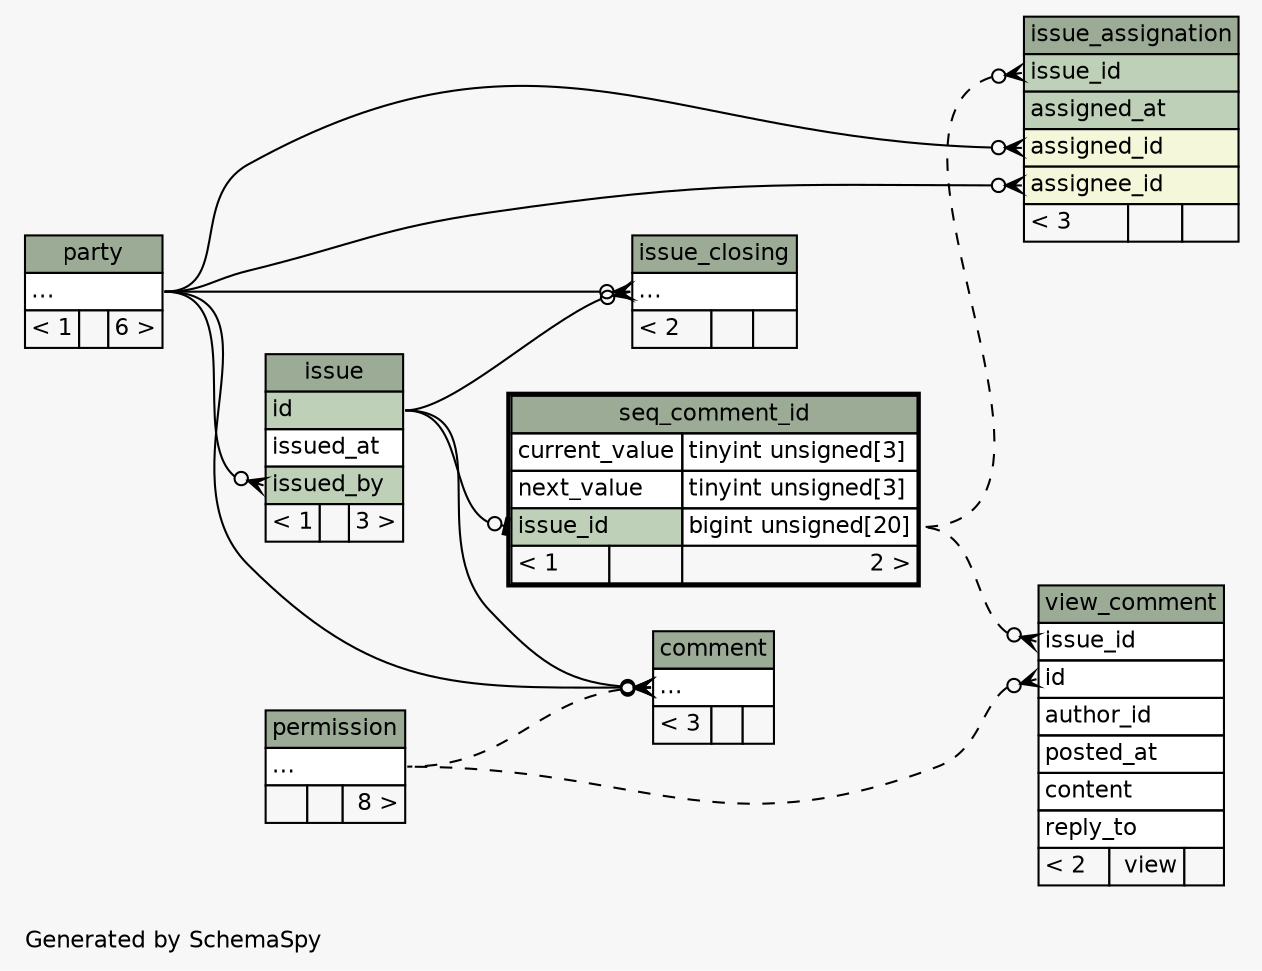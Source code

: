 // dot 2.38.0 on Linux 3.19.0-18-generic
// SchemaSpy rev 590
digraph "impliedTwoDegreesRelationshipsDiagram" {
  graph [
    rankdir="RL"
    bgcolor="#f7f7f7"
    label="\nGenerated by SchemaSpy"
    labeljust="l"
    nodesep="0.18"
    ranksep="0.46"
    fontname="Helvetica"
    fontsize="11"
  ];
  node [
    fontname="Helvetica"
    fontsize="11"
    shape="plaintext"
  ];
  edge [
    arrowsize="0.8"
  ];
  "comment":"elipses":w -> "party":"elipses":e [arrowhead=none dir=back arrowtail=crowodot];
  "comment":"elipses":w -> "permission":"elipses":e [arrowhead=none dir=back arrowtail=crowodot style=dashed];
  "comment":"elipses":w -> "issue":"id":e [arrowhead=none dir=back arrowtail=crowodot];
  "issue":"issued_by":w -> "party":"elipses":e [arrowhead=none dir=back arrowtail=crowodot];
  "issue_assignation":"assigned_id":w -> "party":"elipses":e [arrowhead=none dir=back arrowtail=crowodot];
  "issue_assignation":"assignee_id":w -> "party":"elipses":e [arrowhead=none dir=back arrowtail=crowodot];
  "issue_assignation":"issue_id":w -> "seq_comment_id":"issue_id.type":e [arrowhead=none dir=back arrowtail=crowodot style=dashed];
  "issue_closing":"elipses":w -> "party":"elipses":e [arrowhead=none dir=back arrowtail=crowodot];
  "issue_closing":"elipses":w -> "issue":"id":e [arrowhead=none dir=back arrowtail=crowodot];
  "seq_comment_id":"issue_id":w -> "issue":"id":e [arrowhead=none dir=back arrowtail=teeodot];
  "view_comment":"id":w -> "permission":"elipses":e [arrowhead=none dir=back arrowtail=crowodot style=dashed];
  "view_comment":"issue_id":w -> "seq_comment_id":"issue_id.type":e [arrowhead=none dir=back arrowtail=crowodot style=dashed];
  "comment" [
    label=<
    <TABLE BORDER="0" CELLBORDER="1" CELLSPACING="0" BGCOLOR="#ffffff">
      <TR><TD COLSPAN="3" BGCOLOR="#9bab96" ALIGN="CENTER">comment</TD></TR>
      <TR><TD PORT="elipses" COLSPAN="3" ALIGN="LEFT">...</TD></TR>
      <TR><TD ALIGN="LEFT" BGCOLOR="#f7f7f7">&lt; 3</TD><TD ALIGN="RIGHT" BGCOLOR="#f7f7f7">  </TD><TD ALIGN="RIGHT" BGCOLOR="#f7f7f7">  </TD></TR>
    </TABLE>>
    URL="comment.html"
    tooltip="comment"
  ];
  "issue" [
    label=<
    <TABLE BORDER="0" CELLBORDER="1" CELLSPACING="0" BGCOLOR="#ffffff">
      <TR><TD COLSPAN="3" BGCOLOR="#9bab96" ALIGN="CENTER">issue</TD></TR>
      <TR><TD PORT="id" COLSPAN="3" BGCOLOR="#bed1b8" ALIGN="LEFT">id</TD></TR>
      <TR><TD PORT="issued_at" COLSPAN="3" ALIGN="LEFT">issued_at</TD></TR>
      <TR><TD PORT="issued_by" COLSPAN="3" BGCOLOR="#bed1b8" ALIGN="LEFT">issued_by</TD></TR>
      <TR><TD ALIGN="LEFT" BGCOLOR="#f7f7f7">&lt; 1</TD><TD ALIGN="RIGHT" BGCOLOR="#f7f7f7">  </TD><TD ALIGN="RIGHT" BGCOLOR="#f7f7f7">3 &gt;</TD></TR>
    </TABLE>>
    URL="issue.html"
    tooltip="issue"
  ];
  "issue_assignation" [
    label=<
    <TABLE BORDER="0" CELLBORDER="1" CELLSPACING="0" BGCOLOR="#ffffff">
      <TR><TD COLSPAN="3" BGCOLOR="#9bab96" ALIGN="CENTER">issue_assignation</TD></TR>
      <TR><TD PORT="issue_id" COLSPAN="3" BGCOLOR="#bed1b8" ALIGN="LEFT">issue_id</TD></TR>
      <TR><TD PORT="assigned_at" COLSPAN="3" BGCOLOR="#bed1b8" ALIGN="LEFT">assigned_at</TD></TR>
      <TR><TD PORT="assigned_id" COLSPAN="3" BGCOLOR="#f4f7da" ALIGN="LEFT">assigned_id</TD></TR>
      <TR><TD PORT="assignee_id" COLSPAN="3" BGCOLOR="#f4f7da" ALIGN="LEFT">assignee_id</TD></TR>
      <TR><TD ALIGN="LEFT" BGCOLOR="#f7f7f7">&lt; 3</TD><TD ALIGN="RIGHT" BGCOLOR="#f7f7f7">  </TD><TD ALIGN="RIGHT" BGCOLOR="#f7f7f7">  </TD></TR>
    </TABLE>>
    URL="issue_assignation.html"
    tooltip="issue_assignation"
  ];
  "issue_closing" [
    label=<
    <TABLE BORDER="0" CELLBORDER="1" CELLSPACING="0" BGCOLOR="#ffffff">
      <TR><TD COLSPAN="3" BGCOLOR="#9bab96" ALIGN="CENTER">issue_closing</TD></TR>
      <TR><TD PORT="elipses" COLSPAN="3" ALIGN="LEFT">...</TD></TR>
      <TR><TD ALIGN="LEFT" BGCOLOR="#f7f7f7">&lt; 2</TD><TD ALIGN="RIGHT" BGCOLOR="#f7f7f7">  </TD><TD ALIGN="RIGHT" BGCOLOR="#f7f7f7">  </TD></TR>
    </TABLE>>
    URL="issue_closing.html"
    tooltip="issue_closing"
  ];
  "party" [
    label=<
    <TABLE BORDER="0" CELLBORDER="1" CELLSPACING="0" BGCOLOR="#ffffff">
      <TR><TD COLSPAN="3" BGCOLOR="#9bab96" ALIGN="CENTER">party</TD></TR>
      <TR><TD PORT="elipses" COLSPAN="3" ALIGN="LEFT">...</TD></TR>
      <TR><TD ALIGN="LEFT" BGCOLOR="#f7f7f7">&lt; 1</TD><TD ALIGN="RIGHT" BGCOLOR="#f7f7f7">  </TD><TD ALIGN="RIGHT" BGCOLOR="#f7f7f7">6 &gt;</TD></TR>
    </TABLE>>
    URL="party.html"
    tooltip="party"
  ];
  "permission" [
    label=<
    <TABLE BORDER="0" CELLBORDER="1" CELLSPACING="0" BGCOLOR="#ffffff">
      <TR><TD COLSPAN="3" BGCOLOR="#9bab96" ALIGN="CENTER">permission</TD></TR>
      <TR><TD PORT="elipses" COLSPAN="3" ALIGN="LEFT">...</TD></TR>
      <TR><TD ALIGN="LEFT" BGCOLOR="#f7f7f7">  </TD><TD ALIGN="RIGHT" BGCOLOR="#f7f7f7">  </TD><TD ALIGN="RIGHT" BGCOLOR="#f7f7f7">8 &gt;</TD></TR>
    </TABLE>>
    URL="permission.html"
    tooltip="permission"
  ];
  "seq_comment_id" [
    label=<
    <TABLE BORDER="2" CELLBORDER="1" CELLSPACING="0" BGCOLOR="#ffffff">
      <TR><TD COLSPAN="3" BGCOLOR="#9bab96" ALIGN="CENTER">seq_comment_id</TD></TR>
      <TR><TD PORT="current_value" COLSPAN="2" ALIGN="LEFT">current_value</TD><TD PORT="current_value.type" ALIGN="LEFT">tinyint unsigned[3]</TD></TR>
      <TR><TD PORT="next_value" COLSPAN="2" ALIGN="LEFT">next_value</TD><TD PORT="next_value.type" ALIGN="LEFT">tinyint unsigned[3]</TD></TR>
      <TR><TD PORT="issue_id" COLSPAN="2" BGCOLOR="#bed1b8" ALIGN="LEFT">issue_id</TD><TD PORT="issue_id.type" ALIGN="LEFT">bigint unsigned[20]</TD></TR>
      <TR><TD ALIGN="LEFT" BGCOLOR="#f7f7f7">&lt; 1</TD><TD ALIGN="RIGHT" BGCOLOR="#f7f7f7">  </TD><TD ALIGN="RIGHT" BGCOLOR="#f7f7f7">2 &gt;</TD></TR>
    </TABLE>>
    URL="seq_comment_id.html"
    tooltip="seq_comment_id"
  ];
  "view_comment" [
    label=<
    <TABLE BORDER="0" CELLBORDER="1" CELLSPACING="0" BGCOLOR="#ffffff">
      <TR><TD COLSPAN="3" BGCOLOR="#9bab96" ALIGN="CENTER">view_comment</TD></TR>
      <TR><TD PORT="issue_id" COLSPAN="3" ALIGN="LEFT">issue_id</TD></TR>
      <TR><TD PORT="id" COLSPAN="3" ALIGN="LEFT">id</TD></TR>
      <TR><TD PORT="author_id" COLSPAN="3" ALIGN="LEFT">author_id</TD></TR>
      <TR><TD PORT="posted_at" COLSPAN="3" ALIGN="LEFT">posted_at</TD></TR>
      <TR><TD PORT="content" COLSPAN="3" ALIGN="LEFT">content</TD></TR>
      <TR><TD PORT="reply_to" COLSPAN="3" ALIGN="LEFT">reply_to</TD></TR>
      <TR><TD ALIGN="LEFT" BGCOLOR="#f7f7f7">&lt; 2</TD><TD ALIGN="RIGHT" BGCOLOR="#f7f7f7">view</TD><TD ALIGN="RIGHT" BGCOLOR="#f7f7f7">  </TD></TR>
    </TABLE>>
    URL="view_comment.html"
    tooltip="view_comment"
  ];
}
